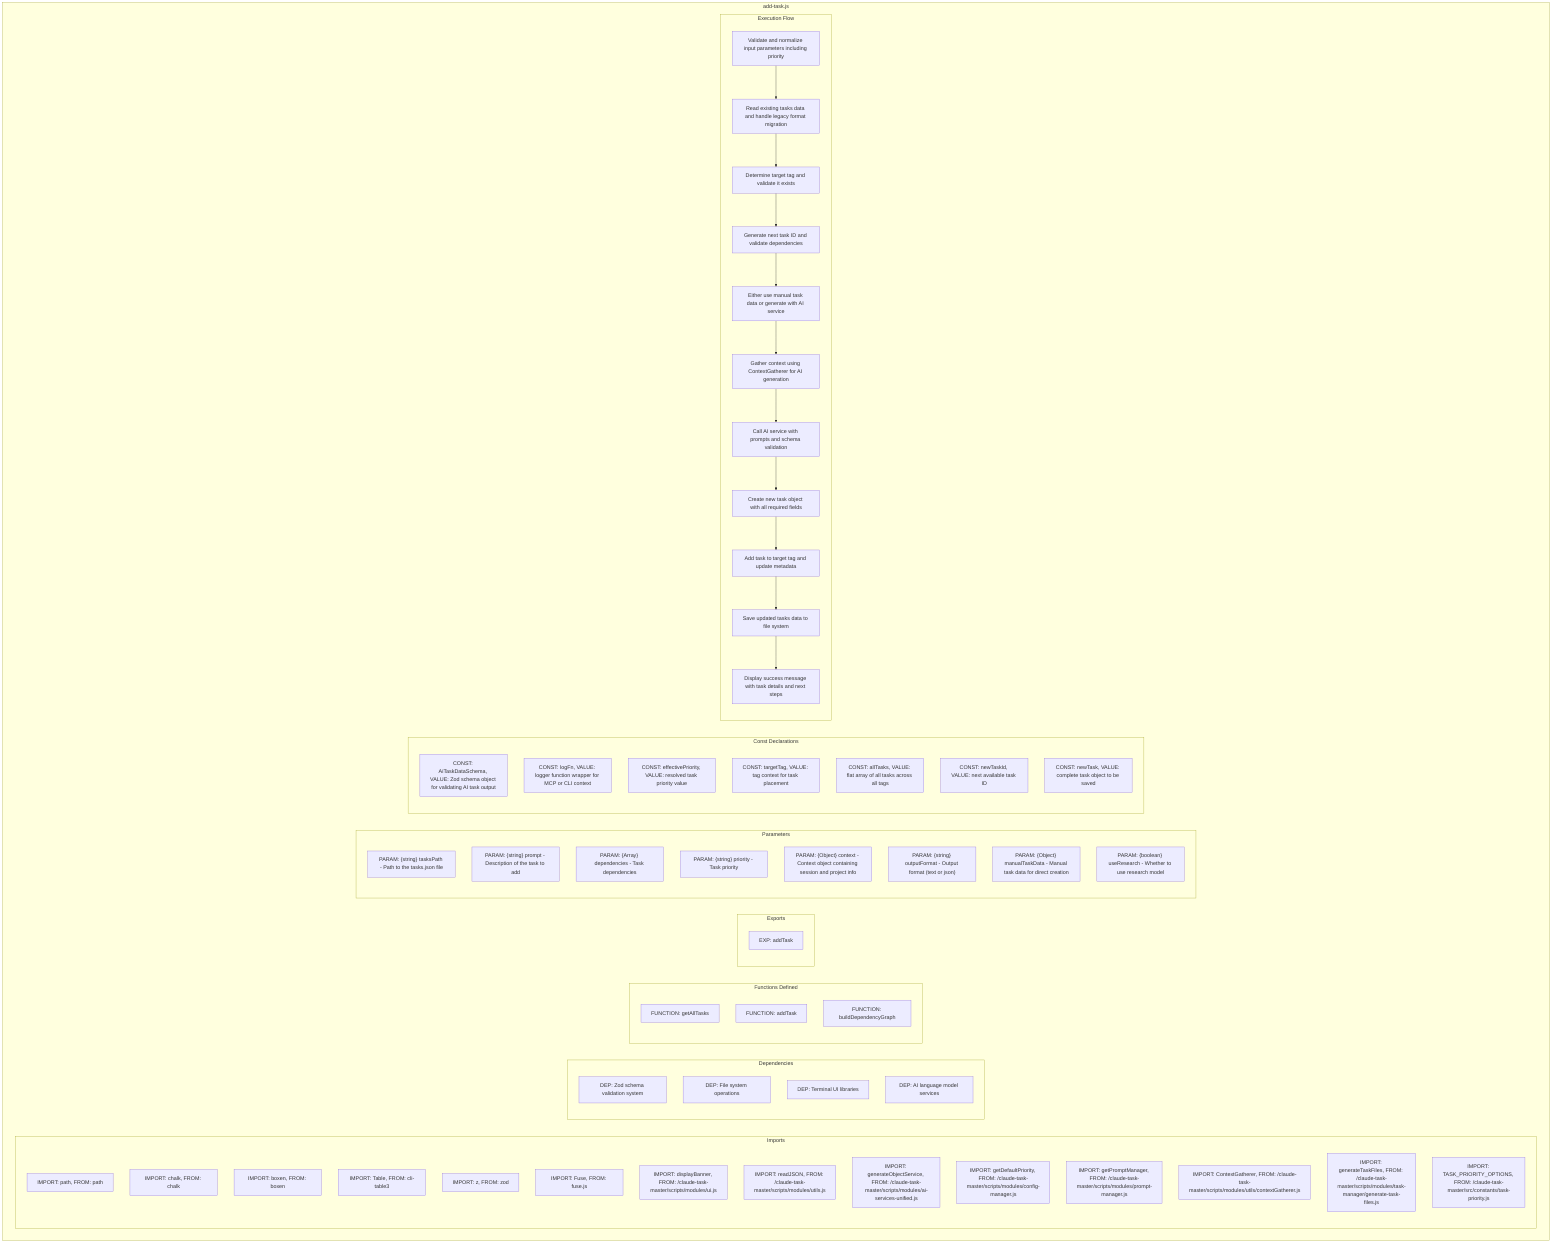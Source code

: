 flowchart TB
    subgraph Imports["Imports"]
        I1["IMPORT: path, FROM: path"]
        I2["IMPORT: chalk, FROM: chalk"]
        I3["IMPORT: boxen, FROM: boxen"]
        I4["IMPORT: Table, FROM: cli-table3"]
        I5["IMPORT: z, FROM: zod"]
        I6["IMPORT: Fuse, FROM: fuse.js"]
        I7["IMPORT: displayBanner, FROM: /claude-task-master/scripts/modules/ui.js"]
        I8["IMPORT: readJSON, FROM: /claude-task-master/scripts/modules/utils.js"]
        I9["IMPORT: generateObjectService, FROM: /claude-task-master/scripts/modules/ai-services-unified.js"]
        I10["IMPORT: getDefaultPriority, FROM: /claude-task-master/scripts/modules/config-manager.js"]
        I11["IMPORT: getPromptManager, FROM: /claude-task-master/scripts/modules/prompt-manager.js"]
        I12["IMPORT: ContextGatherer, FROM: /claude-task-master/scripts/modules/utils/contextGatherer.js"]
        I13["IMPORT: generateTaskFiles, FROM: /claude-task-master/scripts/modules/task-manager/generate-task-files.js"]
        I14["IMPORT: TASK_PRIORITY_OPTIONS, FROM: /claude-task-master/src/constants/task-priority.js"]
    end
    
    subgraph Dependencies["Dependencies"]
        D1["DEP: Zod schema validation system"]
        D2["DEP: File system operations"]
        D3["DEP: Terminal UI libraries"]
        D4["DEP: AI language model services"]
    end
    
    subgraph FunctionsDefined["Functions Defined"]
        FU1["FUNCTION: getAllTasks"]
        FU2["FUNCTION: addTask"]
        FU3["FUNCTION: buildDependencyGraph"]
    end
    
    subgraph Exports["Exports"]
        E1["EXP: addTask"]
    end
    
    subgraph Parameters["Parameters"]
        P1["PARAM: {string} tasksPath - Path to the tasks.json file"]
        P2["PARAM: {string} prompt - Description of the task to add"]
        P3["PARAM: {Array} dependencies - Task dependencies"]
        P4["PARAM: {string} priority - Task priority"]
        P5["PARAM: {Object} context - Context object containing session and project info"]
        P6["PARAM: {string} outputFormat - Output format (text or json)"]
        P7["PARAM: {Object} manualTaskData - Manual task data for direct creation"]
        P8["PARAM: {boolean} useResearch - Whether to use research model"]
    end
    
    subgraph Constants["Const Declarations"]
        C1["CONST: AiTaskDataSchema, VALUE: Zod schema object for validating AI task output"]
        C2["CONST: logFn, VALUE: logger function wrapper for MCP or CLI context"]
        C3["CONST: effectivePriority, VALUE: resolved task priority value"]
        C4["CONST: targetTag, VALUE: tag context for task placement"]
        C5["CONST: allTasks, VALUE: flat array of all tasks across all tags"]
        C6["CONST: newTaskId, VALUE: next available task ID"]
        C7["CONST: newTask, VALUE: complete task object to be saved"]
    end
    
    subgraph ExecutionFlow["Execution Flow"]
        FL1["Validate and normalize input parameters including priority"]
        FL2["Read existing tasks data and handle legacy format migration"]
        FL3["Determine target tag and validate it exists"]
        FL4["Generate next task ID and validate dependencies"]
        FL5["Either use manual task data or generate with AI service"]
        FL6["Gather context using ContextGatherer for AI generation"]
        FL7["Call AI service with prompts and schema validation"]
        FL8["Create new task object with all required fields"]
        FL9["Add task to target tag and update metadata"]
        FL10["Save updated tasks data to file system"]
        FL11["Display success message with task details and next steps"]
    end
    
    subgraph addTaskJS["add-task.js"]
        Imports
        Dependencies
        FunctionsDefined
        Exports
        Parameters
        Constants
        ExecutionFlow
    end
    
    FL1 --> FL2
    FL2 --> FL3
    FL3 --> FL4
    FL4 --> FL5
    FL5 --> FL6
    FL6 --> FL7
    FL7 --> FL8
    FL8 --> FL9
    FL9 --> FL10
    FL10 --> FL11
